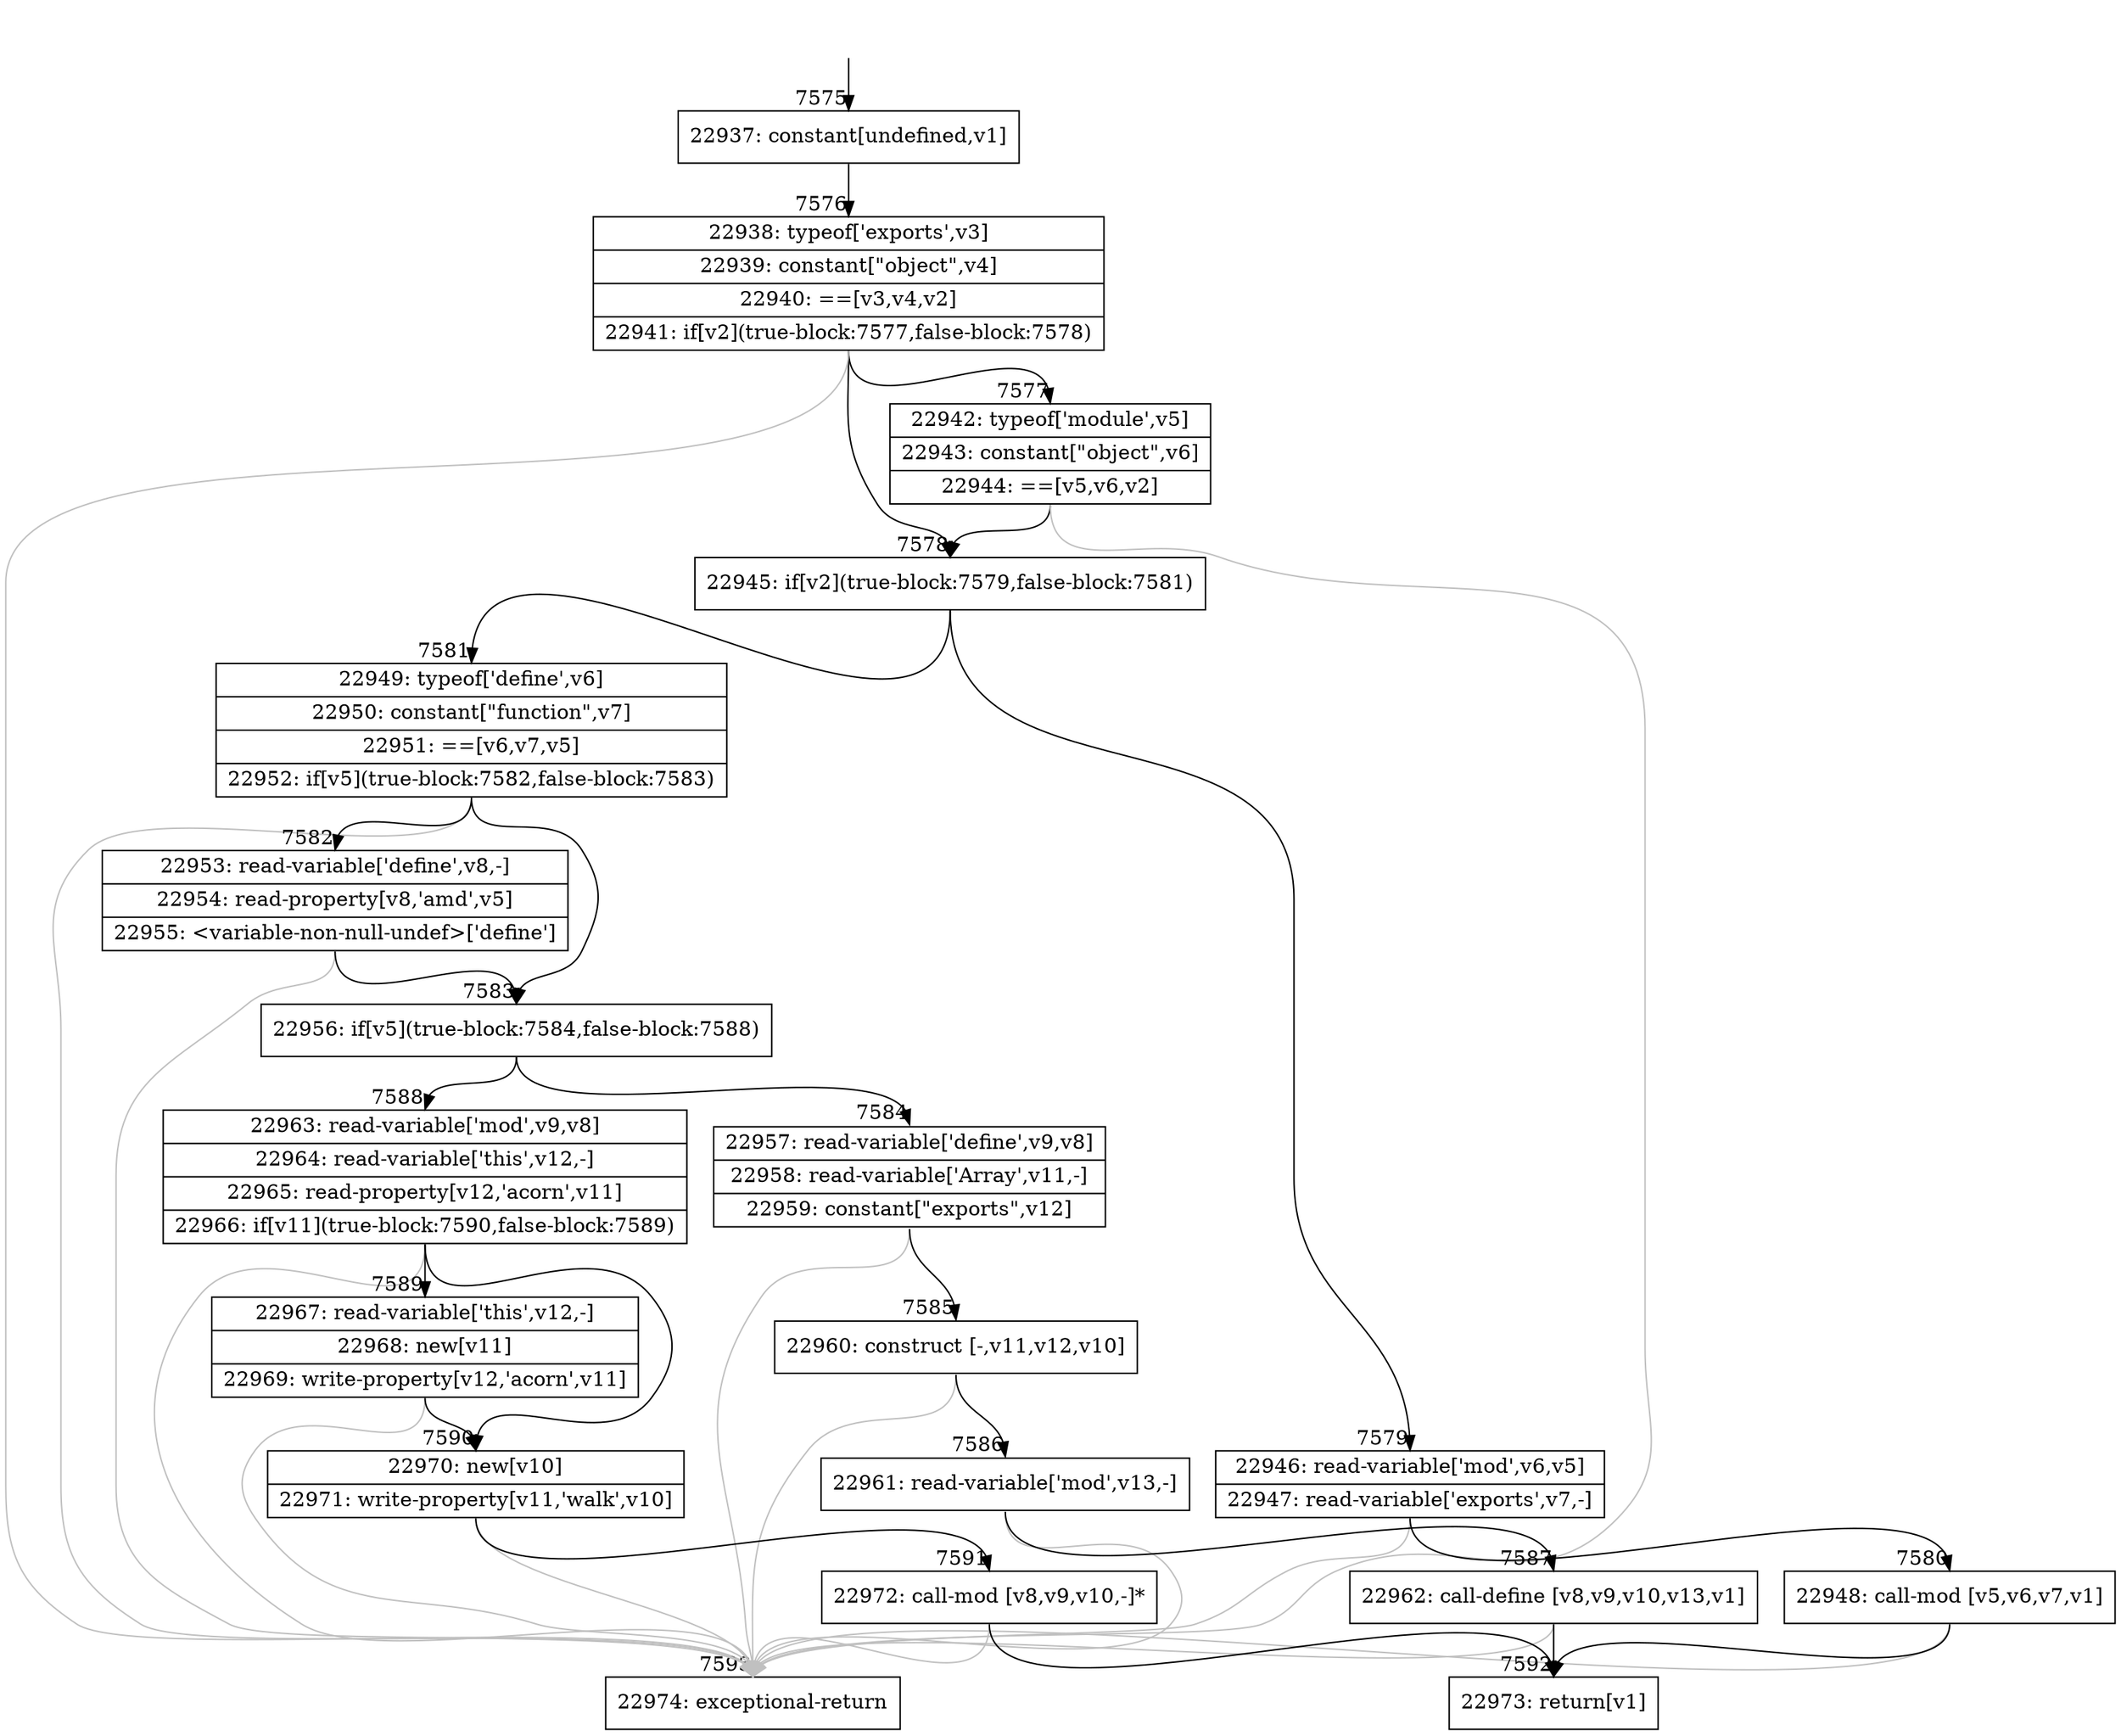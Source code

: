 digraph {
rankdir="TD"
BB_entry400[shape=none,label=""];
BB_entry400 -> BB7575 [tailport=s, headport=n, headlabel="    7575"]
BB7575 [shape=record label="{22937: constant[undefined,v1]}" ] 
BB7575 -> BB7576 [tailport=s, headport=n, headlabel="      7576"]
BB7576 [shape=record label="{22938: typeof['exports',v3]|22939: constant[\"object\",v4]|22940: ==[v3,v4,v2]|22941: if[v2](true-block:7577,false-block:7578)}" ] 
BB7576 -> BB7578 [tailport=s, headport=n, headlabel="      7578"]
BB7576 -> BB7577 [tailport=s, headport=n, headlabel="      7577"]
BB7576 -> BB7593 [tailport=s, headport=n, color=gray, headlabel="      7593"]
BB7577 [shape=record label="{22942: typeof['module',v5]|22943: constant[\"object\",v6]|22944: ==[v5,v6,v2]}" ] 
BB7577 -> BB7578 [tailport=s, headport=n]
BB7577 -> BB7593 [tailport=s, headport=n, color=gray]
BB7578 [shape=record label="{22945: if[v2](true-block:7579,false-block:7581)}" ] 
BB7578 -> BB7579 [tailport=s, headport=n, headlabel="      7579"]
BB7578 -> BB7581 [tailport=s, headport=n, headlabel="      7581"]
BB7579 [shape=record label="{22946: read-variable['mod',v6,v5]|22947: read-variable['exports',v7,-]}" ] 
BB7579 -> BB7580 [tailport=s, headport=n, headlabel="      7580"]
BB7579 -> BB7593 [tailport=s, headport=n, color=gray]
BB7580 [shape=record label="{22948: call-mod [v5,v6,v7,v1]}" ] 
BB7580 -> BB7592 [tailport=s, headport=n, headlabel="      7592"]
BB7580 -> BB7593 [tailport=s, headport=n, color=gray]
BB7581 [shape=record label="{22949: typeof['define',v6]|22950: constant[\"function\",v7]|22951: ==[v6,v7,v5]|22952: if[v5](true-block:7582,false-block:7583)}" ] 
BB7581 -> BB7583 [tailport=s, headport=n, headlabel="      7583"]
BB7581 -> BB7582 [tailport=s, headport=n, headlabel="      7582"]
BB7581 -> BB7593 [tailport=s, headport=n, color=gray]
BB7582 [shape=record label="{22953: read-variable['define',v8,-]|22954: read-property[v8,'amd',v5]|22955: \<variable-non-null-undef\>['define']}" ] 
BB7582 -> BB7583 [tailport=s, headport=n]
BB7582 -> BB7593 [tailport=s, headport=n, color=gray]
BB7583 [shape=record label="{22956: if[v5](true-block:7584,false-block:7588)}" ] 
BB7583 -> BB7584 [tailport=s, headport=n, headlabel="      7584"]
BB7583 -> BB7588 [tailport=s, headport=n, headlabel="      7588"]
BB7584 [shape=record label="{22957: read-variable['define',v9,v8]|22958: read-variable['Array',v11,-]|22959: constant[\"exports\",v12]}" ] 
BB7584 -> BB7585 [tailport=s, headport=n, headlabel="      7585"]
BB7584 -> BB7593 [tailport=s, headport=n, color=gray]
BB7585 [shape=record label="{22960: construct [-,v11,v12,v10]}" ] 
BB7585 -> BB7586 [tailport=s, headport=n, headlabel="      7586"]
BB7585 -> BB7593 [tailport=s, headport=n, color=gray]
BB7586 [shape=record label="{22961: read-variable['mod',v13,-]}" ] 
BB7586 -> BB7587 [tailport=s, headport=n, headlabel="      7587"]
BB7586 -> BB7593 [tailport=s, headport=n, color=gray]
BB7587 [shape=record label="{22962: call-define [v8,v9,v10,v13,v1]}" ] 
BB7587 -> BB7592 [tailport=s, headport=n]
BB7587 -> BB7593 [tailport=s, headport=n, color=gray]
BB7588 [shape=record label="{22963: read-variable['mod',v9,v8]|22964: read-variable['this',v12,-]|22965: read-property[v12,'acorn',v11]|22966: if[v11](true-block:7590,false-block:7589)}" ] 
BB7588 -> BB7590 [tailport=s, headport=n, headlabel="      7590"]
BB7588 -> BB7589 [tailport=s, headport=n, headlabel="      7589"]
BB7588 -> BB7593 [tailport=s, headport=n, color=gray]
BB7589 [shape=record label="{22967: read-variable['this',v12,-]|22968: new[v11]|22969: write-property[v12,'acorn',v11]}" ] 
BB7589 -> BB7590 [tailport=s, headport=n]
BB7589 -> BB7593 [tailport=s, headport=n, color=gray]
BB7590 [shape=record label="{22970: new[v10]|22971: write-property[v11,'walk',v10]}" ] 
BB7590 -> BB7591 [tailport=s, headport=n, headlabel="      7591"]
BB7590 -> BB7593 [tailport=s, headport=n, color=gray]
BB7591 [shape=record label="{22972: call-mod [v8,v9,v10,-]*}" ] 
BB7591 -> BB7592 [tailport=s, headport=n]
BB7591 -> BB7593 [tailport=s, headport=n, color=gray]
BB7592 [shape=record label="{22973: return[v1]}" ] 
BB7593 [shape=record label="{22974: exceptional-return}" ] 
//#$~ 7122
}
